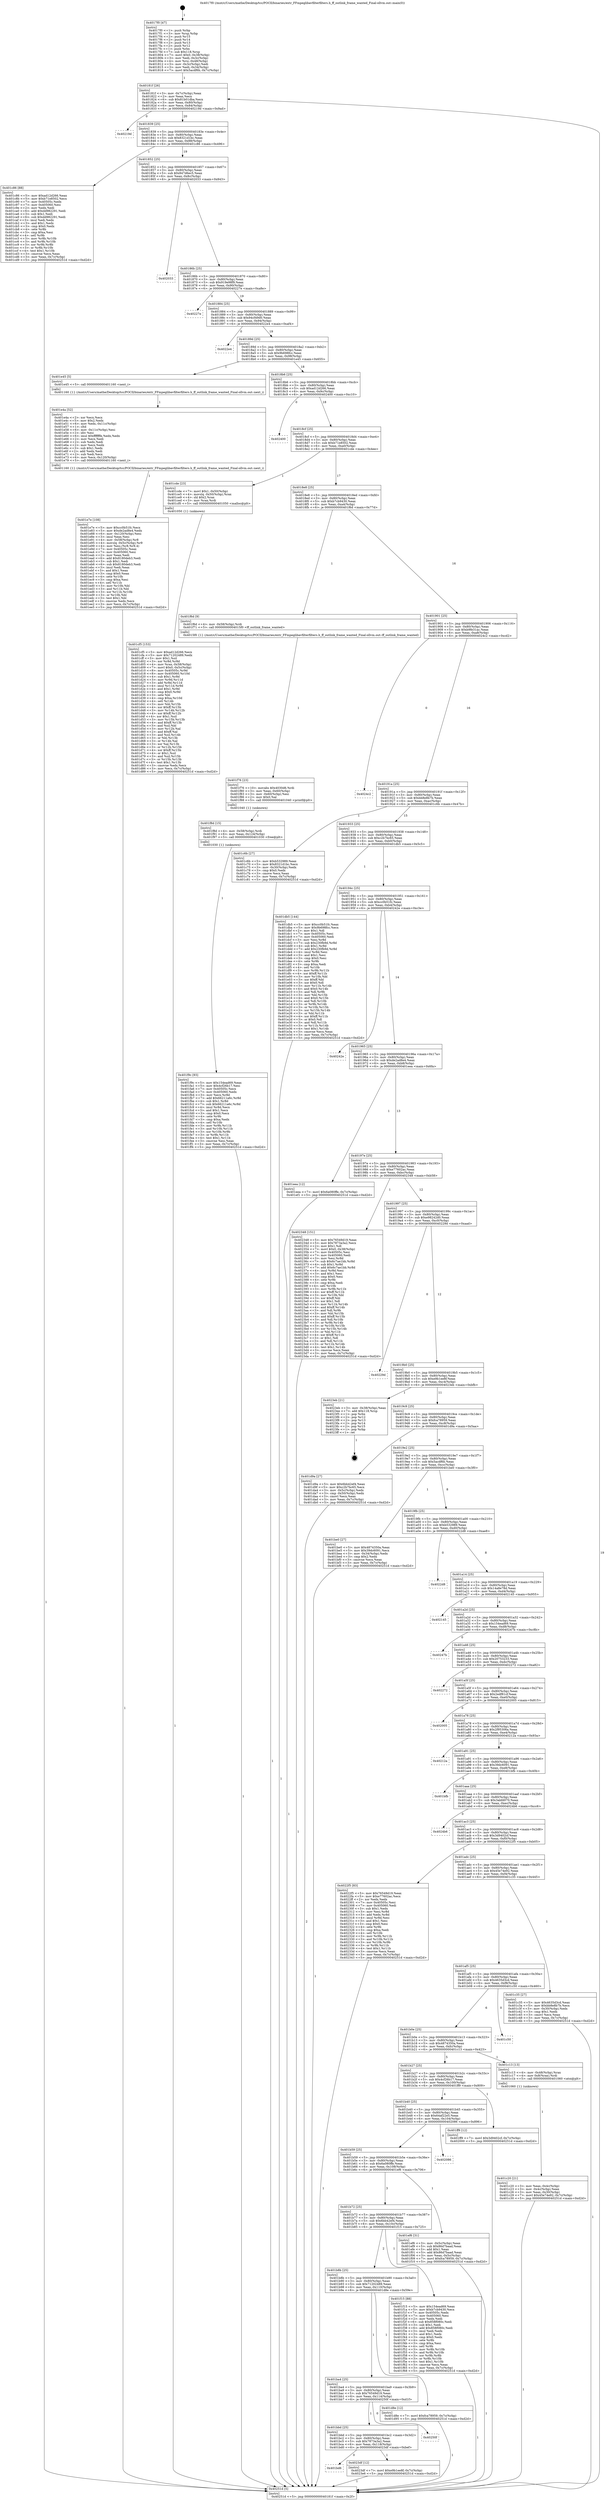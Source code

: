 digraph "0x4017f0" {
  label = "0x4017f0 (/mnt/c/Users/mathe/Desktop/tcc/POCII/binaries/extr_FFmpeglibavfilterfilters.h_ff_outlink_frame_wanted_Final-ollvm.out::main(0))"
  labelloc = "t"
  node[shape=record]

  Entry [label="",width=0.3,height=0.3,shape=circle,fillcolor=black,style=filled]
  "0x40181f" [label="{
     0x40181f [26]\l
     | [instrs]\l
     &nbsp;&nbsp;0x40181f \<+3\>: mov -0x7c(%rbp),%eax\l
     &nbsp;&nbsp;0x401822 \<+2\>: mov %eax,%ecx\l
     &nbsp;&nbsp;0x401824 \<+6\>: sub $0x81b01dba,%ecx\l
     &nbsp;&nbsp;0x40182a \<+3\>: mov %eax,-0x80(%rbp)\l
     &nbsp;&nbsp;0x40182d \<+6\>: mov %ecx,-0x84(%rbp)\l
     &nbsp;&nbsp;0x401833 \<+6\>: je 000000000040219d \<main+0x9ad\>\l
  }"]
  "0x40219d" [label="{
     0x40219d\l
  }", style=dashed]
  "0x401839" [label="{
     0x401839 [25]\l
     | [instrs]\l
     &nbsp;&nbsp;0x401839 \<+5\>: jmp 000000000040183e \<main+0x4e\>\l
     &nbsp;&nbsp;0x40183e \<+3\>: mov -0x80(%rbp),%eax\l
     &nbsp;&nbsp;0x401841 \<+5\>: sub $0x8321d1bc,%eax\l
     &nbsp;&nbsp;0x401846 \<+6\>: mov %eax,-0x88(%rbp)\l
     &nbsp;&nbsp;0x40184c \<+6\>: je 0000000000401c86 \<main+0x496\>\l
  }"]
  Exit [label="",width=0.3,height=0.3,shape=circle,fillcolor=black,style=filled,peripheries=2]
  "0x401c86" [label="{
     0x401c86 [88]\l
     | [instrs]\l
     &nbsp;&nbsp;0x401c86 \<+5\>: mov $0xad12d266,%eax\l
     &nbsp;&nbsp;0x401c8b \<+5\>: mov $0xb71e8502,%ecx\l
     &nbsp;&nbsp;0x401c90 \<+7\>: mov 0x40505c,%edx\l
     &nbsp;&nbsp;0x401c97 \<+7\>: mov 0x405060,%esi\l
     &nbsp;&nbsp;0x401c9e \<+2\>: mov %edx,%edi\l
     &nbsp;&nbsp;0x401ca0 \<+6\>: add $0xdd982291,%edi\l
     &nbsp;&nbsp;0x401ca6 \<+3\>: sub $0x1,%edi\l
     &nbsp;&nbsp;0x401ca9 \<+6\>: sub $0xdd982291,%edi\l
     &nbsp;&nbsp;0x401caf \<+3\>: imul %edi,%edx\l
     &nbsp;&nbsp;0x401cb2 \<+3\>: and $0x1,%edx\l
     &nbsp;&nbsp;0x401cb5 \<+3\>: cmp $0x0,%edx\l
     &nbsp;&nbsp;0x401cb8 \<+4\>: sete %r8b\l
     &nbsp;&nbsp;0x401cbc \<+3\>: cmp $0xa,%esi\l
     &nbsp;&nbsp;0x401cbf \<+4\>: setl %r9b\l
     &nbsp;&nbsp;0x401cc3 \<+3\>: mov %r8b,%r10b\l
     &nbsp;&nbsp;0x401cc6 \<+3\>: and %r9b,%r10b\l
     &nbsp;&nbsp;0x401cc9 \<+3\>: xor %r9b,%r8b\l
     &nbsp;&nbsp;0x401ccc \<+3\>: or %r8b,%r10b\l
     &nbsp;&nbsp;0x401ccf \<+4\>: test $0x1,%r10b\l
     &nbsp;&nbsp;0x401cd3 \<+3\>: cmovne %ecx,%eax\l
     &nbsp;&nbsp;0x401cd6 \<+3\>: mov %eax,-0x7c(%rbp)\l
     &nbsp;&nbsp;0x401cd9 \<+5\>: jmp 000000000040251d \<main+0xd2d\>\l
  }"]
  "0x401852" [label="{
     0x401852 [25]\l
     | [instrs]\l
     &nbsp;&nbsp;0x401852 \<+5\>: jmp 0000000000401857 \<main+0x67\>\l
     &nbsp;&nbsp;0x401857 \<+3\>: mov -0x80(%rbp),%eax\l
     &nbsp;&nbsp;0x40185a \<+5\>: sub $0x847d6ec5,%eax\l
     &nbsp;&nbsp;0x40185f \<+6\>: mov %eax,-0x8c(%rbp)\l
     &nbsp;&nbsp;0x401865 \<+6\>: je 0000000000402033 \<main+0x843\>\l
  }"]
  "0x401bd6" [label="{
     0x401bd6\l
  }", style=dashed]
  "0x402033" [label="{
     0x402033\l
  }", style=dashed]
  "0x40186b" [label="{
     0x40186b [25]\l
     | [instrs]\l
     &nbsp;&nbsp;0x40186b \<+5\>: jmp 0000000000401870 \<main+0x80\>\l
     &nbsp;&nbsp;0x401870 \<+3\>: mov -0x80(%rbp),%eax\l
     &nbsp;&nbsp;0x401873 \<+5\>: sub $0x919e98f9,%eax\l
     &nbsp;&nbsp;0x401878 \<+6\>: mov %eax,-0x90(%rbp)\l
     &nbsp;&nbsp;0x40187e \<+6\>: je 000000000040227e \<main+0xa8e\>\l
  }"]
  "0x4023df" [label="{
     0x4023df [12]\l
     | [instrs]\l
     &nbsp;&nbsp;0x4023df \<+7\>: movl $0xe9b1ee8f,-0x7c(%rbp)\l
     &nbsp;&nbsp;0x4023e6 \<+5\>: jmp 000000000040251d \<main+0xd2d\>\l
  }"]
  "0x40227e" [label="{
     0x40227e\l
  }", style=dashed]
  "0x401884" [label="{
     0x401884 [25]\l
     | [instrs]\l
     &nbsp;&nbsp;0x401884 \<+5\>: jmp 0000000000401889 \<main+0x99\>\l
     &nbsp;&nbsp;0x401889 \<+3\>: mov -0x80(%rbp),%eax\l
     &nbsp;&nbsp;0x40188c \<+5\>: sub $0x94cf49d0,%eax\l
     &nbsp;&nbsp;0x401891 \<+6\>: mov %eax,-0x94(%rbp)\l
     &nbsp;&nbsp;0x401897 \<+6\>: je 00000000004022e4 \<main+0xaf4\>\l
  }"]
  "0x401bbd" [label="{
     0x401bbd [25]\l
     | [instrs]\l
     &nbsp;&nbsp;0x401bbd \<+5\>: jmp 0000000000401bc2 \<main+0x3d2\>\l
     &nbsp;&nbsp;0x401bc2 \<+3\>: mov -0x80(%rbp),%eax\l
     &nbsp;&nbsp;0x401bc5 \<+5\>: sub $0x7873a3a2,%eax\l
     &nbsp;&nbsp;0x401bca \<+6\>: mov %eax,-0x118(%rbp)\l
     &nbsp;&nbsp;0x401bd0 \<+6\>: je 00000000004023df \<main+0xbef\>\l
  }"]
  "0x4022e4" [label="{
     0x4022e4\l
  }", style=dashed]
  "0x40189d" [label="{
     0x40189d [25]\l
     | [instrs]\l
     &nbsp;&nbsp;0x40189d \<+5\>: jmp 00000000004018a2 \<main+0xb2\>\l
     &nbsp;&nbsp;0x4018a2 \<+3\>: mov -0x80(%rbp),%eax\l
     &nbsp;&nbsp;0x4018a5 \<+5\>: sub $0x9b698fcc,%eax\l
     &nbsp;&nbsp;0x4018aa \<+6\>: mov %eax,-0x98(%rbp)\l
     &nbsp;&nbsp;0x4018b0 \<+6\>: je 0000000000401e45 \<main+0x655\>\l
  }"]
  "0x40250f" [label="{
     0x40250f\l
  }", style=dashed]
  "0x401e45" [label="{
     0x401e45 [5]\l
     | [instrs]\l
     &nbsp;&nbsp;0x401e45 \<+5\>: call 0000000000401160 \<next_i\>\l
     | [calls]\l
     &nbsp;&nbsp;0x401160 \{1\} (/mnt/c/Users/mathe/Desktop/tcc/POCII/binaries/extr_FFmpeglibavfilterfilters.h_ff_outlink_frame_wanted_Final-ollvm.out::next_i)\l
  }"]
  "0x4018b6" [label="{
     0x4018b6 [25]\l
     | [instrs]\l
     &nbsp;&nbsp;0x4018b6 \<+5\>: jmp 00000000004018bb \<main+0xcb\>\l
     &nbsp;&nbsp;0x4018bb \<+3\>: mov -0x80(%rbp),%eax\l
     &nbsp;&nbsp;0x4018be \<+5\>: sub $0xad12d266,%eax\l
     &nbsp;&nbsp;0x4018c3 \<+6\>: mov %eax,-0x9c(%rbp)\l
     &nbsp;&nbsp;0x4018c9 \<+6\>: je 0000000000402400 \<main+0xc10\>\l
  }"]
  "0x401f9c" [label="{
     0x401f9c [93]\l
     | [instrs]\l
     &nbsp;&nbsp;0x401f9c \<+5\>: mov $0x154ead69,%eax\l
     &nbsp;&nbsp;0x401fa1 \<+5\>: mov $0x4cf26b17,%esi\l
     &nbsp;&nbsp;0x401fa6 \<+7\>: mov 0x40505c,%ecx\l
     &nbsp;&nbsp;0x401fad \<+7\>: mov 0x405060,%edx\l
     &nbsp;&nbsp;0x401fb4 \<+3\>: mov %ecx,%r8d\l
     &nbsp;&nbsp;0x401fb7 \<+7\>: add $0x66211a6c,%r8d\l
     &nbsp;&nbsp;0x401fbe \<+4\>: sub $0x1,%r8d\l
     &nbsp;&nbsp;0x401fc2 \<+7\>: sub $0x66211a6c,%r8d\l
     &nbsp;&nbsp;0x401fc9 \<+4\>: imul %r8d,%ecx\l
     &nbsp;&nbsp;0x401fcd \<+3\>: and $0x1,%ecx\l
     &nbsp;&nbsp;0x401fd0 \<+3\>: cmp $0x0,%ecx\l
     &nbsp;&nbsp;0x401fd3 \<+4\>: sete %r9b\l
     &nbsp;&nbsp;0x401fd7 \<+3\>: cmp $0xa,%edx\l
     &nbsp;&nbsp;0x401fda \<+4\>: setl %r10b\l
     &nbsp;&nbsp;0x401fde \<+3\>: mov %r9b,%r11b\l
     &nbsp;&nbsp;0x401fe1 \<+3\>: and %r10b,%r11b\l
     &nbsp;&nbsp;0x401fe4 \<+3\>: xor %r10b,%r9b\l
     &nbsp;&nbsp;0x401fe7 \<+3\>: or %r9b,%r11b\l
     &nbsp;&nbsp;0x401fea \<+4\>: test $0x1,%r11b\l
     &nbsp;&nbsp;0x401fee \<+3\>: cmovne %esi,%eax\l
     &nbsp;&nbsp;0x401ff1 \<+3\>: mov %eax,-0x7c(%rbp)\l
     &nbsp;&nbsp;0x401ff4 \<+5\>: jmp 000000000040251d \<main+0xd2d\>\l
  }"]
  "0x402400" [label="{
     0x402400\l
  }", style=dashed]
  "0x4018cf" [label="{
     0x4018cf [25]\l
     | [instrs]\l
     &nbsp;&nbsp;0x4018cf \<+5\>: jmp 00000000004018d4 \<main+0xe4\>\l
     &nbsp;&nbsp;0x4018d4 \<+3\>: mov -0x80(%rbp),%eax\l
     &nbsp;&nbsp;0x4018d7 \<+5\>: sub $0xb71e8502,%eax\l
     &nbsp;&nbsp;0x4018dc \<+6\>: mov %eax,-0xa0(%rbp)\l
     &nbsp;&nbsp;0x4018e2 \<+6\>: je 0000000000401cde \<main+0x4ee\>\l
  }"]
  "0x401f8d" [label="{
     0x401f8d [15]\l
     | [instrs]\l
     &nbsp;&nbsp;0x401f8d \<+4\>: mov -0x58(%rbp),%rdi\l
     &nbsp;&nbsp;0x401f91 \<+6\>: mov %eax,-0x124(%rbp)\l
     &nbsp;&nbsp;0x401f97 \<+5\>: call 0000000000401030 \<free@plt\>\l
     | [calls]\l
     &nbsp;&nbsp;0x401030 \{1\} (unknown)\l
  }"]
  "0x401cde" [label="{
     0x401cde [23]\l
     | [instrs]\l
     &nbsp;&nbsp;0x401cde \<+7\>: movl $0x1,-0x50(%rbp)\l
     &nbsp;&nbsp;0x401ce5 \<+4\>: movslq -0x50(%rbp),%rax\l
     &nbsp;&nbsp;0x401ce9 \<+4\>: shl $0x2,%rax\l
     &nbsp;&nbsp;0x401ced \<+3\>: mov %rax,%rdi\l
     &nbsp;&nbsp;0x401cf0 \<+5\>: call 0000000000401050 \<malloc@plt\>\l
     | [calls]\l
     &nbsp;&nbsp;0x401050 \{1\} (unknown)\l
  }"]
  "0x4018e8" [label="{
     0x4018e8 [25]\l
     | [instrs]\l
     &nbsp;&nbsp;0x4018e8 \<+5\>: jmp 00000000004018ed \<main+0xfd\>\l
     &nbsp;&nbsp;0x4018ed \<+3\>: mov -0x80(%rbp),%eax\l
     &nbsp;&nbsp;0x4018f0 \<+5\>: sub $0xb7cb9430,%eax\l
     &nbsp;&nbsp;0x4018f5 \<+6\>: mov %eax,-0xa4(%rbp)\l
     &nbsp;&nbsp;0x4018fb \<+6\>: je 0000000000401f6d \<main+0x77d\>\l
  }"]
  "0x401f76" [label="{
     0x401f76 [23]\l
     | [instrs]\l
     &nbsp;&nbsp;0x401f76 \<+10\>: movabs $0x4030d6,%rdi\l
     &nbsp;&nbsp;0x401f80 \<+3\>: mov %eax,-0x60(%rbp)\l
     &nbsp;&nbsp;0x401f83 \<+3\>: mov -0x60(%rbp),%esi\l
     &nbsp;&nbsp;0x401f86 \<+2\>: mov $0x0,%al\l
     &nbsp;&nbsp;0x401f88 \<+5\>: call 0000000000401040 \<printf@plt\>\l
     | [calls]\l
     &nbsp;&nbsp;0x401040 \{1\} (unknown)\l
  }"]
  "0x401f6d" [label="{
     0x401f6d [9]\l
     | [instrs]\l
     &nbsp;&nbsp;0x401f6d \<+4\>: mov -0x58(%rbp),%rdi\l
     &nbsp;&nbsp;0x401f71 \<+5\>: call 00000000004015f0 \<ff_outlink_frame_wanted\>\l
     | [calls]\l
     &nbsp;&nbsp;0x4015f0 \{1\} (/mnt/c/Users/mathe/Desktop/tcc/POCII/binaries/extr_FFmpeglibavfilterfilters.h_ff_outlink_frame_wanted_Final-ollvm.out::ff_outlink_frame_wanted)\l
  }"]
  "0x401901" [label="{
     0x401901 [25]\l
     | [instrs]\l
     &nbsp;&nbsp;0x401901 \<+5\>: jmp 0000000000401906 \<main+0x116\>\l
     &nbsp;&nbsp;0x401906 \<+3\>: mov -0x80(%rbp),%eax\l
     &nbsp;&nbsp;0x401909 \<+5\>: sub $0xb9fe31ac,%eax\l
     &nbsp;&nbsp;0x40190e \<+6\>: mov %eax,-0xa8(%rbp)\l
     &nbsp;&nbsp;0x401914 \<+6\>: je 00000000004024c2 \<main+0xcd2\>\l
  }"]
  "0x401e7e" [label="{
     0x401e7e [108]\l
     | [instrs]\l
     &nbsp;&nbsp;0x401e7e \<+5\>: mov $0xcc0b51fc,%ecx\l
     &nbsp;&nbsp;0x401e83 \<+5\>: mov $0xde2ad8e4,%edx\l
     &nbsp;&nbsp;0x401e88 \<+6\>: mov -0x120(%rbp),%esi\l
     &nbsp;&nbsp;0x401e8e \<+3\>: imul %eax,%esi\l
     &nbsp;&nbsp;0x401e91 \<+4\>: mov -0x58(%rbp),%r8\l
     &nbsp;&nbsp;0x401e95 \<+4\>: movslq -0x5c(%rbp),%r9\l
     &nbsp;&nbsp;0x401e99 \<+4\>: mov %esi,(%r8,%r9,4)\l
     &nbsp;&nbsp;0x401e9d \<+7\>: mov 0x40505c,%eax\l
     &nbsp;&nbsp;0x401ea4 \<+7\>: mov 0x405060,%esi\l
     &nbsp;&nbsp;0x401eab \<+2\>: mov %eax,%edi\l
     &nbsp;&nbsp;0x401ead \<+6\>: add $0x8180deb3,%edi\l
     &nbsp;&nbsp;0x401eb3 \<+3\>: sub $0x1,%edi\l
     &nbsp;&nbsp;0x401eb6 \<+6\>: sub $0x8180deb3,%edi\l
     &nbsp;&nbsp;0x401ebc \<+3\>: imul %edi,%eax\l
     &nbsp;&nbsp;0x401ebf \<+3\>: and $0x1,%eax\l
     &nbsp;&nbsp;0x401ec2 \<+3\>: cmp $0x0,%eax\l
     &nbsp;&nbsp;0x401ec5 \<+4\>: sete %r10b\l
     &nbsp;&nbsp;0x401ec9 \<+3\>: cmp $0xa,%esi\l
     &nbsp;&nbsp;0x401ecc \<+4\>: setl %r11b\l
     &nbsp;&nbsp;0x401ed0 \<+3\>: mov %r10b,%bl\l
     &nbsp;&nbsp;0x401ed3 \<+3\>: and %r11b,%bl\l
     &nbsp;&nbsp;0x401ed6 \<+3\>: xor %r11b,%r10b\l
     &nbsp;&nbsp;0x401ed9 \<+3\>: or %r10b,%bl\l
     &nbsp;&nbsp;0x401edc \<+3\>: test $0x1,%bl\l
     &nbsp;&nbsp;0x401edf \<+3\>: cmovne %edx,%ecx\l
     &nbsp;&nbsp;0x401ee2 \<+3\>: mov %ecx,-0x7c(%rbp)\l
     &nbsp;&nbsp;0x401ee5 \<+5\>: jmp 000000000040251d \<main+0xd2d\>\l
  }"]
  "0x4024c2" [label="{
     0x4024c2\l
  }", style=dashed]
  "0x40191a" [label="{
     0x40191a [25]\l
     | [instrs]\l
     &nbsp;&nbsp;0x40191a \<+5\>: jmp 000000000040191f \<main+0x12f\>\l
     &nbsp;&nbsp;0x40191f \<+3\>: mov -0x80(%rbp),%eax\l
     &nbsp;&nbsp;0x401922 \<+5\>: sub $0xbb8e8b7b,%eax\l
     &nbsp;&nbsp;0x401927 \<+6\>: mov %eax,-0xac(%rbp)\l
     &nbsp;&nbsp;0x40192d \<+6\>: je 0000000000401c6b \<main+0x47b\>\l
  }"]
  "0x401e4a" [label="{
     0x401e4a [52]\l
     | [instrs]\l
     &nbsp;&nbsp;0x401e4a \<+2\>: xor %ecx,%ecx\l
     &nbsp;&nbsp;0x401e4c \<+5\>: mov $0x2,%edx\l
     &nbsp;&nbsp;0x401e51 \<+6\>: mov %edx,-0x11c(%rbp)\l
     &nbsp;&nbsp;0x401e57 \<+1\>: cltd\l
     &nbsp;&nbsp;0x401e58 \<+6\>: mov -0x11c(%rbp),%esi\l
     &nbsp;&nbsp;0x401e5e \<+2\>: idiv %esi\l
     &nbsp;&nbsp;0x401e60 \<+6\>: imul $0xfffffffe,%edx,%edx\l
     &nbsp;&nbsp;0x401e66 \<+2\>: mov %ecx,%edi\l
     &nbsp;&nbsp;0x401e68 \<+2\>: sub %edx,%edi\l
     &nbsp;&nbsp;0x401e6a \<+2\>: mov %ecx,%edx\l
     &nbsp;&nbsp;0x401e6c \<+3\>: sub $0x1,%edx\l
     &nbsp;&nbsp;0x401e6f \<+2\>: add %edx,%edi\l
     &nbsp;&nbsp;0x401e71 \<+2\>: sub %edi,%ecx\l
     &nbsp;&nbsp;0x401e73 \<+6\>: mov %ecx,-0x120(%rbp)\l
     &nbsp;&nbsp;0x401e79 \<+5\>: call 0000000000401160 \<next_i\>\l
     | [calls]\l
     &nbsp;&nbsp;0x401160 \{1\} (/mnt/c/Users/mathe/Desktop/tcc/POCII/binaries/extr_FFmpeglibavfilterfilters.h_ff_outlink_frame_wanted_Final-ollvm.out::next_i)\l
  }"]
  "0x401c6b" [label="{
     0x401c6b [27]\l
     | [instrs]\l
     &nbsp;&nbsp;0x401c6b \<+5\>: mov $0xb532989,%eax\l
     &nbsp;&nbsp;0x401c70 \<+5\>: mov $0x8321d1bc,%ecx\l
     &nbsp;&nbsp;0x401c75 \<+3\>: mov -0x30(%rbp),%edx\l
     &nbsp;&nbsp;0x401c78 \<+3\>: cmp $0x0,%edx\l
     &nbsp;&nbsp;0x401c7b \<+3\>: cmove %ecx,%eax\l
     &nbsp;&nbsp;0x401c7e \<+3\>: mov %eax,-0x7c(%rbp)\l
     &nbsp;&nbsp;0x401c81 \<+5\>: jmp 000000000040251d \<main+0xd2d\>\l
  }"]
  "0x401933" [label="{
     0x401933 [25]\l
     | [instrs]\l
     &nbsp;&nbsp;0x401933 \<+5\>: jmp 0000000000401938 \<main+0x148\>\l
     &nbsp;&nbsp;0x401938 \<+3\>: mov -0x80(%rbp),%eax\l
     &nbsp;&nbsp;0x40193b \<+5\>: sub $0xc2b7bc65,%eax\l
     &nbsp;&nbsp;0x401940 \<+6\>: mov %eax,-0xb0(%rbp)\l
     &nbsp;&nbsp;0x401946 \<+6\>: je 0000000000401db5 \<main+0x5c5\>\l
  }"]
  "0x401ba4" [label="{
     0x401ba4 [25]\l
     | [instrs]\l
     &nbsp;&nbsp;0x401ba4 \<+5\>: jmp 0000000000401ba9 \<main+0x3b9\>\l
     &nbsp;&nbsp;0x401ba9 \<+3\>: mov -0x80(%rbp),%eax\l
     &nbsp;&nbsp;0x401bac \<+5\>: sub $0x76549d19,%eax\l
     &nbsp;&nbsp;0x401bb1 \<+6\>: mov %eax,-0x114(%rbp)\l
     &nbsp;&nbsp;0x401bb7 \<+6\>: je 000000000040250f \<main+0xd1f\>\l
  }"]
  "0x401db5" [label="{
     0x401db5 [144]\l
     | [instrs]\l
     &nbsp;&nbsp;0x401db5 \<+5\>: mov $0xcc0b51fc,%eax\l
     &nbsp;&nbsp;0x401dba \<+5\>: mov $0x9b698fcc,%ecx\l
     &nbsp;&nbsp;0x401dbf \<+2\>: mov $0x1,%dl\l
     &nbsp;&nbsp;0x401dc1 \<+7\>: mov 0x40505c,%esi\l
     &nbsp;&nbsp;0x401dc8 \<+7\>: mov 0x405060,%edi\l
     &nbsp;&nbsp;0x401dcf \<+3\>: mov %esi,%r8d\l
     &nbsp;&nbsp;0x401dd2 \<+7\>: sub $0x230fb9d,%r8d\l
     &nbsp;&nbsp;0x401dd9 \<+4\>: sub $0x1,%r8d\l
     &nbsp;&nbsp;0x401ddd \<+7\>: add $0x230fb9d,%r8d\l
     &nbsp;&nbsp;0x401de4 \<+4\>: imul %r8d,%esi\l
     &nbsp;&nbsp;0x401de8 \<+3\>: and $0x1,%esi\l
     &nbsp;&nbsp;0x401deb \<+3\>: cmp $0x0,%esi\l
     &nbsp;&nbsp;0x401dee \<+4\>: sete %r9b\l
     &nbsp;&nbsp;0x401df2 \<+3\>: cmp $0xa,%edi\l
     &nbsp;&nbsp;0x401df5 \<+4\>: setl %r10b\l
     &nbsp;&nbsp;0x401df9 \<+3\>: mov %r9b,%r11b\l
     &nbsp;&nbsp;0x401dfc \<+4\>: xor $0xff,%r11b\l
     &nbsp;&nbsp;0x401e00 \<+3\>: mov %r10b,%bl\l
     &nbsp;&nbsp;0x401e03 \<+3\>: xor $0xff,%bl\l
     &nbsp;&nbsp;0x401e06 \<+3\>: xor $0x0,%dl\l
     &nbsp;&nbsp;0x401e09 \<+3\>: mov %r11b,%r14b\l
     &nbsp;&nbsp;0x401e0c \<+4\>: and $0x0,%r14b\l
     &nbsp;&nbsp;0x401e10 \<+3\>: and %dl,%r9b\l
     &nbsp;&nbsp;0x401e13 \<+3\>: mov %bl,%r15b\l
     &nbsp;&nbsp;0x401e16 \<+4\>: and $0x0,%r15b\l
     &nbsp;&nbsp;0x401e1a \<+3\>: and %dl,%r10b\l
     &nbsp;&nbsp;0x401e1d \<+3\>: or %r9b,%r14b\l
     &nbsp;&nbsp;0x401e20 \<+3\>: or %r10b,%r15b\l
     &nbsp;&nbsp;0x401e23 \<+3\>: xor %r15b,%r14b\l
     &nbsp;&nbsp;0x401e26 \<+3\>: or %bl,%r11b\l
     &nbsp;&nbsp;0x401e29 \<+4\>: xor $0xff,%r11b\l
     &nbsp;&nbsp;0x401e2d \<+3\>: or $0x0,%dl\l
     &nbsp;&nbsp;0x401e30 \<+3\>: and %dl,%r11b\l
     &nbsp;&nbsp;0x401e33 \<+3\>: or %r11b,%r14b\l
     &nbsp;&nbsp;0x401e36 \<+4\>: test $0x1,%r14b\l
     &nbsp;&nbsp;0x401e3a \<+3\>: cmovne %ecx,%eax\l
     &nbsp;&nbsp;0x401e3d \<+3\>: mov %eax,-0x7c(%rbp)\l
     &nbsp;&nbsp;0x401e40 \<+5\>: jmp 000000000040251d \<main+0xd2d\>\l
  }"]
  "0x40194c" [label="{
     0x40194c [25]\l
     | [instrs]\l
     &nbsp;&nbsp;0x40194c \<+5\>: jmp 0000000000401951 \<main+0x161\>\l
     &nbsp;&nbsp;0x401951 \<+3\>: mov -0x80(%rbp),%eax\l
     &nbsp;&nbsp;0x401954 \<+5\>: sub $0xcc0b51fc,%eax\l
     &nbsp;&nbsp;0x401959 \<+6\>: mov %eax,-0xb4(%rbp)\l
     &nbsp;&nbsp;0x40195f \<+6\>: je 000000000040242e \<main+0xc3e\>\l
  }"]
  "0x401d8e" [label="{
     0x401d8e [12]\l
     | [instrs]\l
     &nbsp;&nbsp;0x401d8e \<+7\>: movl $0xfca78959,-0x7c(%rbp)\l
     &nbsp;&nbsp;0x401d95 \<+5\>: jmp 000000000040251d \<main+0xd2d\>\l
  }"]
  "0x40242e" [label="{
     0x40242e\l
  }", style=dashed]
  "0x401965" [label="{
     0x401965 [25]\l
     | [instrs]\l
     &nbsp;&nbsp;0x401965 \<+5\>: jmp 000000000040196a \<main+0x17a\>\l
     &nbsp;&nbsp;0x40196a \<+3\>: mov -0x80(%rbp),%eax\l
     &nbsp;&nbsp;0x40196d \<+5\>: sub $0xde2ad8e4,%eax\l
     &nbsp;&nbsp;0x401972 \<+6\>: mov %eax,-0xb8(%rbp)\l
     &nbsp;&nbsp;0x401978 \<+6\>: je 0000000000401eea \<main+0x6fa\>\l
  }"]
  "0x401b8b" [label="{
     0x401b8b [25]\l
     | [instrs]\l
     &nbsp;&nbsp;0x401b8b \<+5\>: jmp 0000000000401b90 \<main+0x3a0\>\l
     &nbsp;&nbsp;0x401b90 \<+3\>: mov -0x80(%rbp),%eax\l
     &nbsp;&nbsp;0x401b93 \<+5\>: sub $0x71202489,%eax\l
     &nbsp;&nbsp;0x401b98 \<+6\>: mov %eax,-0x110(%rbp)\l
     &nbsp;&nbsp;0x401b9e \<+6\>: je 0000000000401d8e \<main+0x59e\>\l
  }"]
  "0x401eea" [label="{
     0x401eea [12]\l
     | [instrs]\l
     &nbsp;&nbsp;0x401eea \<+7\>: movl $0x6a080ffe,-0x7c(%rbp)\l
     &nbsp;&nbsp;0x401ef1 \<+5\>: jmp 000000000040251d \<main+0xd2d\>\l
  }"]
  "0x40197e" [label="{
     0x40197e [25]\l
     | [instrs]\l
     &nbsp;&nbsp;0x40197e \<+5\>: jmp 0000000000401983 \<main+0x193\>\l
     &nbsp;&nbsp;0x401983 \<+3\>: mov -0x80(%rbp),%eax\l
     &nbsp;&nbsp;0x401986 \<+5\>: sub $0xe77602ac,%eax\l
     &nbsp;&nbsp;0x40198b \<+6\>: mov %eax,-0xbc(%rbp)\l
     &nbsp;&nbsp;0x401991 \<+6\>: je 0000000000402348 \<main+0xb58\>\l
  }"]
  "0x401f15" [label="{
     0x401f15 [88]\l
     | [instrs]\l
     &nbsp;&nbsp;0x401f15 \<+5\>: mov $0x154ead69,%eax\l
     &nbsp;&nbsp;0x401f1a \<+5\>: mov $0xb7cb9430,%ecx\l
     &nbsp;&nbsp;0x401f1f \<+7\>: mov 0x40505c,%edx\l
     &nbsp;&nbsp;0x401f26 \<+7\>: mov 0x405060,%esi\l
     &nbsp;&nbsp;0x401f2d \<+2\>: mov %edx,%edi\l
     &nbsp;&nbsp;0x401f2f \<+6\>: sub $0x858f080c,%edi\l
     &nbsp;&nbsp;0x401f35 \<+3\>: sub $0x1,%edi\l
     &nbsp;&nbsp;0x401f38 \<+6\>: add $0x858f080c,%edi\l
     &nbsp;&nbsp;0x401f3e \<+3\>: imul %edi,%edx\l
     &nbsp;&nbsp;0x401f41 \<+3\>: and $0x1,%edx\l
     &nbsp;&nbsp;0x401f44 \<+3\>: cmp $0x0,%edx\l
     &nbsp;&nbsp;0x401f47 \<+4\>: sete %r8b\l
     &nbsp;&nbsp;0x401f4b \<+3\>: cmp $0xa,%esi\l
     &nbsp;&nbsp;0x401f4e \<+4\>: setl %r9b\l
     &nbsp;&nbsp;0x401f52 \<+3\>: mov %r8b,%r10b\l
     &nbsp;&nbsp;0x401f55 \<+3\>: and %r9b,%r10b\l
     &nbsp;&nbsp;0x401f58 \<+3\>: xor %r9b,%r8b\l
     &nbsp;&nbsp;0x401f5b \<+3\>: or %r8b,%r10b\l
     &nbsp;&nbsp;0x401f5e \<+4\>: test $0x1,%r10b\l
     &nbsp;&nbsp;0x401f62 \<+3\>: cmovne %ecx,%eax\l
     &nbsp;&nbsp;0x401f65 \<+3\>: mov %eax,-0x7c(%rbp)\l
     &nbsp;&nbsp;0x401f68 \<+5\>: jmp 000000000040251d \<main+0xd2d\>\l
  }"]
  "0x402348" [label="{
     0x402348 [151]\l
     | [instrs]\l
     &nbsp;&nbsp;0x402348 \<+5\>: mov $0x76549d19,%eax\l
     &nbsp;&nbsp;0x40234d \<+5\>: mov $0x7873a3a2,%ecx\l
     &nbsp;&nbsp;0x402352 \<+2\>: mov $0x1,%dl\l
     &nbsp;&nbsp;0x402354 \<+7\>: movl $0x0,-0x38(%rbp)\l
     &nbsp;&nbsp;0x40235b \<+7\>: mov 0x40505c,%esi\l
     &nbsp;&nbsp;0x402362 \<+7\>: mov 0x405060,%edi\l
     &nbsp;&nbsp;0x402369 \<+3\>: mov %esi,%r8d\l
     &nbsp;&nbsp;0x40236c \<+7\>: sub $0x6c7ae1bb,%r8d\l
     &nbsp;&nbsp;0x402373 \<+4\>: sub $0x1,%r8d\l
     &nbsp;&nbsp;0x402377 \<+7\>: add $0x6c7ae1bb,%r8d\l
     &nbsp;&nbsp;0x40237e \<+4\>: imul %r8d,%esi\l
     &nbsp;&nbsp;0x402382 \<+3\>: and $0x1,%esi\l
     &nbsp;&nbsp;0x402385 \<+3\>: cmp $0x0,%esi\l
     &nbsp;&nbsp;0x402388 \<+4\>: sete %r9b\l
     &nbsp;&nbsp;0x40238c \<+3\>: cmp $0xa,%edi\l
     &nbsp;&nbsp;0x40238f \<+4\>: setl %r10b\l
     &nbsp;&nbsp;0x402393 \<+3\>: mov %r9b,%r11b\l
     &nbsp;&nbsp;0x402396 \<+4\>: xor $0xff,%r11b\l
     &nbsp;&nbsp;0x40239a \<+3\>: mov %r10b,%bl\l
     &nbsp;&nbsp;0x40239d \<+3\>: xor $0xff,%bl\l
     &nbsp;&nbsp;0x4023a0 \<+3\>: xor $0x1,%dl\l
     &nbsp;&nbsp;0x4023a3 \<+3\>: mov %r11b,%r14b\l
     &nbsp;&nbsp;0x4023a6 \<+4\>: and $0xff,%r14b\l
     &nbsp;&nbsp;0x4023aa \<+3\>: and %dl,%r9b\l
     &nbsp;&nbsp;0x4023ad \<+3\>: mov %bl,%r15b\l
     &nbsp;&nbsp;0x4023b0 \<+4\>: and $0xff,%r15b\l
     &nbsp;&nbsp;0x4023b4 \<+3\>: and %dl,%r10b\l
     &nbsp;&nbsp;0x4023b7 \<+3\>: or %r9b,%r14b\l
     &nbsp;&nbsp;0x4023ba \<+3\>: or %r10b,%r15b\l
     &nbsp;&nbsp;0x4023bd \<+3\>: xor %r15b,%r14b\l
     &nbsp;&nbsp;0x4023c0 \<+3\>: or %bl,%r11b\l
     &nbsp;&nbsp;0x4023c3 \<+4\>: xor $0xff,%r11b\l
     &nbsp;&nbsp;0x4023c7 \<+3\>: or $0x1,%dl\l
     &nbsp;&nbsp;0x4023ca \<+3\>: and %dl,%r11b\l
     &nbsp;&nbsp;0x4023cd \<+3\>: or %r11b,%r14b\l
     &nbsp;&nbsp;0x4023d0 \<+4\>: test $0x1,%r14b\l
     &nbsp;&nbsp;0x4023d4 \<+3\>: cmovne %ecx,%eax\l
     &nbsp;&nbsp;0x4023d7 \<+3\>: mov %eax,-0x7c(%rbp)\l
     &nbsp;&nbsp;0x4023da \<+5\>: jmp 000000000040251d \<main+0xd2d\>\l
  }"]
  "0x401997" [label="{
     0x401997 [25]\l
     | [instrs]\l
     &nbsp;&nbsp;0x401997 \<+5\>: jmp 000000000040199c \<main+0x1ac\>\l
     &nbsp;&nbsp;0x40199c \<+3\>: mov -0x80(%rbp),%eax\l
     &nbsp;&nbsp;0x40199f \<+5\>: sub $0xe98242d0,%eax\l
     &nbsp;&nbsp;0x4019a4 \<+6\>: mov %eax,-0xc0(%rbp)\l
     &nbsp;&nbsp;0x4019aa \<+6\>: je 000000000040229d \<main+0xaad\>\l
  }"]
  "0x401b72" [label="{
     0x401b72 [25]\l
     | [instrs]\l
     &nbsp;&nbsp;0x401b72 \<+5\>: jmp 0000000000401b77 \<main+0x387\>\l
     &nbsp;&nbsp;0x401b77 \<+3\>: mov -0x80(%rbp),%eax\l
     &nbsp;&nbsp;0x401b7a \<+5\>: sub $0x6bb42ef4,%eax\l
     &nbsp;&nbsp;0x401b7f \<+6\>: mov %eax,-0x10c(%rbp)\l
     &nbsp;&nbsp;0x401b85 \<+6\>: je 0000000000401f15 \<main+0x725\>\l
  }"]
  "0x40229d" [label="{
     0x40229d\l
  }", style=dashed]
  "0x4019b0" [label="{
     0x4019b0 [25]\l
     | [instrs]\l
     &nbsp;&nbsp;0x4019b0 \<+5\>: jmp 00000000004019b5 \<main+0x1c5\>\l
     &nbsp;&nbsp;0x4019b5 \<+3\>: mov -0x80(%rbp),%eax\l
     &nbsp;&nbsp;0x4019b8 \<+5\>: sub $0xe9b1ee8f,%eax\l
     &nbsp;&nbsp;0x4019bd \<+6\>: mov %eax,-0xc4(%rbp)\l
     &nbsp;&nbsp;0x4019c3 \<+6\>: je 00000000004023eb \<main+0xbfb\>\l
  }"]
  "0x401ef6" [label="{
     0x401ef6 [31]\l
     | [instrs]\l
     &nbsp;&nbsp;0x401ef6 \<+3\>: mov -0x5c(%rbp),%eax\l
     &nbsp;&nbsp;0x401ef9 \<+5\>: sub $0x86d7baad,%eax\l
     &nbsp;&nbsp;0x401efe \<+3\>: add $0x1,%eax\l
     &nbsp;&nbsp;0x401f01 \<+5\>: add $0x86d7baad,%eax\l
     &nbsp;&nbsp;0x401f06 \<+3\>: mov %eax,-0x5c(%rbp)\l
     &nbsp;&nbsp;0x401f09 \<+7\>: movl $0xfca78959,-0x7c(%rbp)\l
     &nbsp;&nbsp;0x401f10 \<+5\>: jmp 000000000040251d \<main+0xd2d\>\l
  }"]
  "0x4023eb" [label="{
     0x4023eb [21]\l
     | [instrs]\l
     &nbsp;&nbsp;0x4023eb \<+3\>: mov -0x38(%rbp),%eax\l
     &nbsp;&nbsp;0x4023ee \<+7\>: add $0x118,%rsp\l
     &nbsp;&nbsp;0x4023f5 \<+1\>: pop %rbx\l
     &nbsp;&nbsp;0x4023f6 \<+2\>: pop %r12\l
     &nbsp;&nbsp;0x4023f8 \<+2\>: pop %r13\l
     &nbsp;&nbsp;0x4023fa \<+2\>: pop %r14\l
     &nbsp;&nbsp;0x4023fc \<+2\>: pop %r15\l
     &nbsp;&nbsp;0x4023fe \<+1\>: pop %rbp\l
     &nbsp;&nbsp;0x4023ff \<+1\>: ret\l
  }"]
  "0x4019c9" [label="{
     0x4019c9 [25]\l
     | [instrs]\l
     &nbsp;&nbsp;0x4019c9 \<+5\>: jmp 00000000004019ce \<main+0x1de\>\l
     &nbsp;&nbsp;0x4019ce \<+3\>: mov -0x80(%rbp),%eax\l
     &nbsp;&nbsp;0x4019d1 \<+5\>: sub $0xfca78959,%eax\l
     &nbsp;&nbsp;0x4019d6 \<+6\>: mov %eax,-0xc8(%rbp)\l
     &nbsp;&nbsp;0x4019dc \<+6\>: je 0000000000401d9a \<main+0x5aa\>\l
  }"]
  "0x401b59" [label="{
     0x401b59 [25]\l
     | [instrs]\l
     &nbsp;&nbsp;0x401b59 \<+5\>: jmp 0000000000401b5e \<main+0x36e\>\l
     &nbsp;&nbsp;0x401b5e \<+3\>: mov -0x80(%rbp),%eax\l
     &nbsp;&nbsp;0x401b61 \<+5\>: sub $0x6a080ffe,%eax\l
     &nbsp;&nbsp;0x401b66 \<+6\>: mov %eax,-0x108(%rbp)\l
     &nbsp;&nbsp;0x401b6c \<+6\>: je 0000000000401ef6 \<main+0x706\>\l
  }"]
  "0x401d9a" [label="{
     0x401d9a [27]\l
     | [instrs]\l
     &nbsp;&nbsp;0x401d9a \<+5\>: mov $0x6bb42ef4,%eax\l
     &nbsp;&nbsp;0x401d9f \<+5\>: mov $0xc2b7bc65,%ecx\l
     &nbsp;&nbsp;0x401da4 \<+3\>: mov -0x5c(%rbp),%edx\l
     &nbsp;&nbsp;0x401da7 \<+3\>: cmp -0x50(%rbp),%edx\l
     &nbsp;&nbsp;0x401daa \<+3\>: cmovl %ecx,%eax\l
     &nbsp;&nbsp;0x401dad \<+3\>: mov %eax,-0x7c(%rbp)\l
     &nbsp;&nbsp;0x401db0 \<+5\>: jmp 000000000040251d \<main+0xd2d\>\l
  }"]
  "0x4019e2" [label="{
     0x4019e2 [25]\l
     | [instrs]\l
     &nbsp;&nbsp;0x4019e2 \<+5\>: jmp 00000000004019e7 \<main+0x1f7\>\l
     &nbsp;&nbsp;0x4019e7 \<+3\>: mov -0x80(%rbp),%eax\l
     &nbsp;&nbsp;0x4019ea \<+5\>: sub $0x5acdf6b,%eax\l
     &nbsp;&nbsp;0x4019ef \<+6\>: mov %eax,-0xcc(%rbp)\l
     &nbsp;&nbsp;0x4019f5 \<+6\>: je 0000000000401be0 \<main+0x3f0\>\l
  }"]
  "0x402086" [label="{
     0x402086\l
  }", style=dashed]
  "0x401be0" [label="{
     0x401be0 [27]\l
     | [instrs]\l
     &nbsp;&nbsp;0x401be0 \<+5\>: mov $0x4874350a,%eax\l
     &nbsp;&nbsp;0x401be5 \<+5\>: mov $0x39dc6091,%ecx\l
     &nbsp;&nbsp;0x401bea \<+3\>: mov -0x34(%rbp),%edx\l
     &nbsp;&nbsp;0x401bed \<+3\>: cmp $0x2,%edx\l
     &nbsp;&nbsp;0x401bf0 \<+3\>: cmovne %ecx,%eax\l
     &nbsp;&nbsp;0x401bf3 \<+3\>: mov %eax,-0x7c(%rbp)\l
     &nbsp;&nbsp;0x401bf6 \<+5\>: jmp 000000000040251d \<main+0xd2d\>\l
  }"]
  "0x4019fb" [label="{
     0x4019fb [25]\l
     | [instrs]\l
     &nbsp;&nbsp;0x4019fb \<+5\>: jmp 0000000000401a00 \<main+0x210\>\l
     &nbsp;&nbsp;0x401a00 \<+3\>: mov -0x80(%rbp),%eax\l
     &nbsp;&nbsp;0x401a03 \<+5\>: sub $0xb532989,%eax\l
     &nbsp;&nbsp;0x401a08 \<+6\>: mov %eax,-0xd0(%rbp)\l
     &nbsp;&nbsp;0x401a0e \<+6\>: je 00000000004022d8 \<main+0xae8\>\l
  }"]
  "0x40251d" [label="{
     0x40251d [5]\l
     | [instrs]\l
     &nbsp;&nbsp;0x40251d \<+5\>: jmp 000000000040181f \<main+0x2f\>\l
  }"]
  "0x4017f0" [label="{
     0x4017f0 [47]\l
     | [instrs]\l
     &nbsp;&nbsp;0x4017f0 \<+1\>: push %rbp\l
     &nbsp;&nbsp;0x4017f1 \<+3\>: mov %rsp,%rbp\l
     &nbsp;&nbsp;0x4017f4 \<+2\>: push %r15\l
     &nbsp;&nbsp;0x4017f6 \<+2\>: push %r14\l
     &nbsp;&nbsp;0x4017f8 \<+2\>: push %r13\l
     &nbsp;&nbsp;0x4017fa \<+2\>: push %r12\l
     &nbsp;&nbsp;0x4017fc \<+1\>: push %rbx\l
     &nbsp;&nbsp;0x4017fd \<+7\>: sub $0x118,%rsp\l
     &nbsp;&nbsp;0x401804 \<+7\>: movl $0x0,-0x38(%rbp)\l
     &nbsp;&nbsp;0x40180b \<+3\>: mov %edi,-0x3c(%rbp)\l
     &nbsp;&nbsp;0x40180e \<+4\>: mov %rsi,-0x48(%rbp)\l
     &nbsp;&nbsp;0x401812 \<+3\>: mov -0x3c(%rbp),%edi\l
     &nbsp;&nbsp;0x401815 \<+3\>: mov %edi,-0x34(%rbp)\l
     &nbsp;&nbsp;0x401818 \<+7\>: movl $0x5acdf6b,-0x7c(%rbp)\l
  }"]
  "0x401b40" [label="{
     0x401b40 [25]\l
     | [instrs]\l
     &nbsp;&nbsp;0x401b40 \<+5\>: jmp 0000000000401b45 \<main+0x355\>\l
     &nbsp;&nbsp;0x401b45 \<+3\>: mov -0x80(%rbp),%eax\l
     &nbsp;&nbsp;0x401b48 \<+5\>: sub $0x64af22e5,%eax\l
     &nbsp;&nbsp;0x401b4d \<+6\>: mov %eax,-0x104(%rbp)\l
     &nbsp;&nbsp;0x401b53 \<+6\>: je 0000000000402086 \<main+0x896\>\l
  }"]
  "0x4022d8" [label="{
     0x4022d8\l
  }", style=dashed]
  "0x401a14" [label="{
     0x401a14 [25]\l
     | [instrs]\l
     &nbsp;&nbsp;0x401a14 \<+5\>: jmp 0000000000401a19 \<main+0x229\>\l
     &nbsp;&nbsp;0x401a19 \<+3\>: mov -0x80(%rbp),%eax\l
     &nbsp;&nbsp;0x401a1c \<+5\>: sub $0x14a8e78d,%eax\l
     &nbsp;&nbsp;0x401a21 \<+6\>: mov %eax,-0xd4(%rbp)\l
     &nbsp;&nbsp;0x401a27 \<+6\>: je 0000000000402145 \<main+0x955\>\l
  }"]
  "0x401ff9" [label="{
     0x401ff9 [12]\l
     | [instrs]\l
     &nbsp;&nbsp;0x401ff9 \<+7\>: movl $0x3d9402cf,-0x7c(%rbp)\l
     &nbsp;&nbsp;0x402000 \<+5\>: jmp 000000000040251d \<main+0xd2d\>\l
  }"]
  "0x402145" [label="{
     0x402145\l
  }", style=dashed]
  "0x401a2d" [label="{
     0x401a2d [25]\l
     | [instrs]\l
     &nbsp;&nbsp;0x401a2d \<+5\>: jmp 0000000000401a32 \<main+0x242\>\l
     &nbsp;&nbsp;0x401a32 \<+3\>: mov -0x80(%rbp),%eax\l
     &nbsp;&nbsp;0x401a35 \<+5\>: sub $0x154ead69,%eax\l
     &nbsp;&nbsp;0x401a3a \<+6\>: mov %eax,-0xd8(%rbp)\l
     &nbsp;&nbsp;0x401a40 \<+6\>: je 000000000040247b \<main+0xc8b\>\l
  }"]
  "0x401cf5" [label="{
     0x401cf5 [153]\l
     | [instrs]\l
     &nbsp;&nbsp;0x401cf5 \<+5\>: mov $0xad12d266,%ecx\l
     &nbsp;&nbsp;0x401cfa \<+5\>: mov $0x71202489,%edx\l
     &nbsp;&nbsp;0x401cff \<+3\>: mov $0x1,%sil\l
     &nbsp;&nbsp;0x401d02 \<+3\>: xor %r8d,%r8d\l
     &nbsp;&nbsp;0x401d05 \<+4\>: mov %rax,-0x58(%rbp)\l
     &nbsp;&nbsp;0x401d09 \<+7\>: movl $0x0,-0x5c(%rbp)\l
     &nbsp;&nbsp;0x401d10 \<+8\>: mov 0x40505c,%r9d\l
     &nbsp;&nbsp;0x401d18 \<+8\>: mov 0x405060,%r10d\l
     &nbsp;&nbsp;0x401d20 \<+4\>: sub $0x1,%r8d\l
     &nbsp;&nbsp;0x401d24 \<+3\>: mov %r9d,%r11d\l
     &nbsp;&nbsp;0x401d27 \<+3\>: add %r8d,%r11d\l
     &nbsp;&nbsp;0x401d2a \<+4\>: imul %r11d,%r9d\l
     &nbsp;&nbsp;0x401d2e \<+4\>: and $0x1,%r9d\l
     &nbsp;&nbsp;0x401d32 \<+4\>: cmp $0x0,%r9d\l
     &nbsp;&nbsp;0x401d36 \<+3\>: sete %bl\l
     &nbsp;&nbsp;0x401d39 \<+4\>: cmp $0xa,%r10d\l
     &nbsp;&nbsp;0x401d3d \<+4\>: setl %r14b\l
     &nbsp;&nbsp;0x401d41 \<+3\>: mov %bl,%r15b\l
     &nbsp;&nbsp;0x401d44 \<+4\>: xor $0xff,%r15b\l
     &nbsp;&nbsp;0x401d48 \<+3\>: mov %r14b,%r12b\l
     &nbsp;&nbsp;0x401d4b \<+4\>: xor $0xff,%r12b\l
     &nbsp;&nbsp;0x401d4f \<+4\>: xor $0x1,%sil\l
     &nbsp;&nbsp;0x401d53 \<+3\>: mov %r15b,%r13b\l
     &nbsp;&nbsp;0x401d56 \<+4\>: and $0xff,%r13b\l
     &nbsp;&nbsp;0x401d5a \<+3\>: and %sil,%bl\l
     &nbsp;&nbsp;0x401d5d \<+3\>: mov %r12b,%al\l
     &nbsp;&nbsp;0x401d60 \<+2\>: and $0xff,%al\l
     &nbsp;&nbsp;0x401d62 \<+3\>: and %sil,%r14b\l
     &nbsp;&nbsp;0x401d65 \<+3\>: or %bl,%r13b\l
     &nbsp;&nbsp;0x401d68 \<+3\>: or %r14b,%al\l
     &nbsp;&nbsp;0x401d6b \<+3\>: xor %al,%r13b\l
     &nbsp;&nbsp;0x401d6e \<+3\>: or %r12b,%r15b\l
     &nbsp;&nbsp;0x401d71 \<+4\>: xor $0xff,%r15b\l
     &nbsp;&nbsp;0x401d75 \<+4\>: or $0x1,%sil\l
     &nbsp;&nbsp;0x401d79 \<+3\>: and %sil,%r15b\l
     &nbsp;&nbsp;0x401d7c \<+3\>: or %r15b,%r13b\l
     &nbsp;&nbsp;0x401d7f \<+4\>: test $0x1,%r13b\l
     &nbsp;&nbsp;0x401d83 \<+3\>: cmovne %edx,%ecx\l
     &nbsp;&nbsp;0x401d86 \<+3\>: mov %ecx,-0x7c(%rbp)\l
     &nbsp;&nbsp;0x401d89 \<+5\>: jmp 000000000040251d \<main+0xd2d\>\l
  }"]
  "0x40247b" [label="{
     0x40247b\l
  }", style=dashed]
  "0x401a46" [label="{
     0x401a46 [25]\l
     | [instrs]\l
     &nbsp;&nbsp;0x401a46 \<+5\>: jmp 0000000000401a4b \<main+0x25b\>\l
     &nbsp;&nbsp;0x401a4b \<+3\>: mov -0x80(%rbp),%eax\l
     &nbsp;&nbsp;0x401a4e \<+5\>: sub $0x20753233,%eax\l
     &nbsp;&nbsp;0x401a53 \<+6\>: mov %eax,-0xdc(%rbp)\l
     &nbsp;&nbsp;0x401a59 \<+6\>: je 0000000000402272 \<main+0xa82\>\l
  }"]
  "0x401c20" [label="{
     0x401c20 [21]\l
     | [instrs]\l
     &nbsp;&nbsp;0x401c20 \<+3\>: mov %eax,-0x4c(%rbp)\l
     &nbsp;&nbsp;0x401c23 \<+3\>: mov -0x4c(%rbp),%eax\l
     &nbsp;&nbsp;0x401c26 \<+3\>: mov %eax,-0x30(%rbp)\l
     &nbsp;&nbsp;0x401c29 \<+7\>: movl $0x45e74e92,-0x7c(%rbp)\l
     &nbsp;&nbsp;0x401c30 \<+5\>: jmp 000000000040251d \<main+0xd2d\>\l
  }"]
  "0x402272" [label="{
     0x402272\l
  }", style=dashed]
  "0x401a5f" [label="{
     0x401a5f [25]\l
     | [instrs]\l
     &nbsp;&nbsp;0x401a5f \<+5\>: jmp 0000000000401a64 \<main+0x274\>\l
     &nbsp;&nbsp;0x401a64 \<+3\>: mov -0x80(%rbp),%eax\l
     &nbsp;&nbsp;0x401a67 \<+5\>: sub $0x2edf81cf,%eax\l
     &nbsp;&nbsp;0x401a6c \<+6\>: mov %eax,-0xe0(%rbp)\l
     &nbsp;&nbsp;0x401a72 \<+6\>: je 0000000000402005 \<main+0x815\>\l
  }"]
  "0x401b27" [label="{
     0x401b27 [25]\l
     | [instrs]\l
     &nbsp;&nbsp;0x401b27 \<+5\>: jmp 0000000000401b2c \<main+0x33c\>\l
     &nbsp;&nbsp;0x401b2c \<+3\>: mov -0x80(%rbp),%eax\l
     &nbsp;&nbsp;0x401b2f \<+5\>: sub $0x4cf26b17,%eax\l
     &nbsp;&nbsp;0x401b34 \<+6\>: mov %eax,-0x100(%rbp)\l
     &nbsp;&nbsp;0x401b3a \<+6\>: je 0000000000401ff9 \<main+0x809\>\l
  }"]
  "0x402005" [label="{
     0x402005\l
  }", style=dashed]
  "0x401a78" [label="{
     0x401a78 [25]\l
     | [instrs]\l
     &nbsp;&nbsp;0x401a78 \<+5\>: jmp 0000000000401a7d \<main+0x28d\>\l
     &nbsp;&nbsp;0x401a7d \<+3\>: mov -0x80(%rbp),%eax\l
     &nbsp;&nbsp;0x401a80 \<+5\>: sub $0x2f95306a,%eax\l
     &nbsp;&nbsp;0x401a85 \<+6\>: mov %eax,-0xe4(%rbp)\l
     &nbsp;&nbsp;0x401a8b \<+6\>: je 000000000040212a \<main+0x93a\>\l
  }"]
  "0x401c13" [label="{
     0x401c13 [13]\l
     | [instrs]\l
     &nbsp;&nbsp;0x401c13 \<+4\>: mov -0x48(%rbp),%rax\l
     &nbsp;&nbsp;0x401c17 \<+4\>: mov 0x8(%rax),%rdi\l
     &nbsp;&nbsp;0x401c1b \<+5\>: call 0000000000401060 \<atoi@plt\>\l
     | [calls]\l
     &nbsp;&nbsp;0x401060 \{1\} (unknown)\l
  }"]
  "0x40212a" [label="{
     0x40212a\l
  }", style=dashed]
  "0x401a91" [label="{
     0x401a91 [25]\l
     | [instrs]\l
     &nbsp;&nbsp;0x401a91 \<+5\>: jmp 0000000000401a96 \<main+0x2a6\>\l
     &nbsp;&nbsp;0x401a96 \<+3\>: mov -0x80(%rbp),%eax\l
     &nbsp;&nbsp;0x401a99 \<+5\>: sub $0x39dc6091,%eax\l
     &nbsp;&nbsp;0x401a9e \<+6\>: mov %eax,-0xe8(%rbp)\l
     &nbsp;&nbsp;0x401aa4 \<+6\>: je 0000000000401bfb \<main+0x40b\>\l
  }"]
  "0x401b0e" [label="{
     0x401b0e [25]\l
     | [instrs]\l
     &nbsp;&nbsp;0x401b0e \<+5\>: jmp 0000000000401b13 \<main+0x323\>\l
     &nbsp;&nbsp;0x401b13 \<+3\>: mov -0x80(%rbp),%eax\l
     &nbsp;&nbsp;0x401b16 \<+5\>: sub $0x4874350a,%eax\l
     &nbsp;&nbsp;0x401b1b \<+6\>: mov %eax,-0xfc(%rbp)\l
     &nbsp;&nbsp;0x401b21 \<+6\>: je 0000000000401c13 \<main+0x423\>\l
  }"]
  "0x401bfb" [label="{
     0x401bfb\l
  }", style=dashed]
  "0x401aaa" [label="{
     0x401aaa [25]\l
     | [instrs]\l
     &nbsp;&nbsp;0x401aaa \<+5\>: jmp 0000000000401aaf \<main+0x2bf\>\l
     &nbsp;&nbsp;0x401aaf \<+3\>: mov -0x80(%rbp),%eax\l
     &nbsp;&nbsp;0x401ab2 \<+5\>: sub $0x3abfd070,%eax\l
     &nbsp;&nbsp;0x401ab7 \<+6\>: mov %eax,-0xec(%rbp)\l
     &nbsp;&nbsp;0x401abd \<+6\>: je 00000000004024b6 \<main+0xcc6\>\l
  }"]
  "0x401c50" [label="{
     0x401c50\l
  }", style=dashed]
  "0x4024b6" [label="{
     0x4024b6\l
  }", style=dashed]
  "0x401ac3" [label="{
     0x401ac3 [25]\l
     | [instrs]\l
     &nbsp;&nbsp;0x401ac3 \<+5\>: jmp 0000000000401ac8 \<main+0x2d8\>\l
     &nbsp;&nbsp;0x401ac8 \<+3\>: mov -0x80(%rbp),%eax\l
     &nbsp;&nbsp;0x401acb \<+5\>: sub $0x3d9402cf,%eax\l
     &nbsp;&nbsp;0x401ad0 \<+6\>: mov %eax,-0xf0(%rbp)\l
     &nbsp;&nbsp;0x401ad6 \<+6\>: je 00000000004022f5 \<main+0xb05\>\l
  }"]
  "0x401af5" [label="{
     0x401af5 [25]\l
     | [instrs]\l
     &nbsp;&nbsp;0x401af5 \<+5\>: jmp 0000000000401afa \<main+0x30a\>\l
     &nbsp;&nbsp;0x401afa \<+3\>: mov -0x80(%rbp),%eax\l
     &nbsp;&nbsp;0x401afd \<+5\>: sub $0x4635d3cd,%eax\l
     &nbsp;&nbsp;0x401b02 \<+6\>: mov %eax,-0xf8(%rbp)\l
     &nbsp;&nbsp;0x401b08 \<+6\>: je 0000000000401c50 \<main+0x460\>\l
  }"]
  "0x4022f5" [label="{
     0x4022f5 [83]\l
     | [instrs]\l
     &nbsp;&nbsp;0x4022f5 \<+5\>: mov $0x76549d19,%eax\l
     &nbsp;&nbsp;0x4022fa \<+5\>: mov $0xe77602ac,%ecx\l
     &nbsp;&nbsp;0x4022ff \<+2\>: xor %edx,%edx\l
     &nbsp;&nbsp;0x402301 \<+7\>: mov 0x40505c,%esi\l
     &nbsp;&nbsp;0x402308 \<+7\>: mov 0x405060,%edi\l
     &nbsp;&nbsp;0x40230f \<+3\>: sub $0x1,%edx\l
     &nbsp;&nbsp;0x402312 \<+3\>: mov %esi,%r8d\l
     &nbsp;&nbsp;0x402315 \<+3\>: add %edx,%r8d\l
     &nbsp;&nbsp;0x402318 \<+4\>: imul %r8d,%esi\l
     &nbsp;&nbsp;0x40231c \<+3\>: and $0x1,%esi\l
     &nbsp;&nbsp;0x40231f \<+3\>: cmp $0x0,%esi\l
     &nbsp;&nbsp;0x402322 \<+4\>: sete %r9b\l
     &nbsp;&nbsp;0x402326 \<+3\>: cmp $0xa,%edi\l
     &nbsp;&nbsp;0x402329 \<+4\>: setl %r10b\l
     &nbsp;&nbsp;0x40232d \<+3\>: mov %r9b,%r11b\l
     &nbsp;&nbsp;0x402330 \<+3\>: and %r10b,%r11b\l
     &nbsp;&nbsp;0x402333 \<+3\>: xor %r10b,%r9b\l
     &nbsp;&nbsp;0x402336 \<+3\>: or %r9b,%r11b\l
     &nbsp;&nbsp;0x402339 \<+4\>: test $0x1,%r11b\l
     &nbsp;&nbsp;0x40233d \<+3\>: cmovne %ecx,%eax\l
     &nbsp;&nbsp;0x402340 \<+3\>: mov %eax,-0x7c(%rbp)\l
     &nbsp;&nbsp;0x402343 \<+5\>: jmp 000000000040251d \<main+0xd2d\>\l
  }"]
  "0x401adc" [label="{
     0x401adc [25]\l
     | [instrs]\l
     &nbsp;&nbsp;0x401adc \<+5\>: jmp 0000000000401ae1 \<main+0x2f1\>\l
     &nbsp;&nbsp;0x401ae1 \<+3\>: mov -0x80(%rbp),%eax\l
     &nbsp;&nbsp;0x401ae4 \<+5\>: sub $0x45e74e92,%eax\l
     &nbsp;&nbsp;0x401ae9 \<+6\>: mov %eax,-0xf4(%rbp)\l
     &nbsp;&nbsp;0x401aef \<+6\>: je 0000000000401c35 \<main+0x445\>\l
  }"]
  "0x401c35" [label="{
     0x401c35 [27]\l
     | [instrs]\l
     &nbsp;&nbsp;0x401c35 \<+5\>: mov $0x4635d3cd,%eax\l
     &nbsp;&nbsp;0x401c3a \<+5\>: mov $0xbb8e8b7b,%ecx\l
     &nbsp;&nbsp;0x401c3f \<+3\>: mov -0x30(%rbp),%edx\l
     &nbsp;&nbsp;0x401c42 \<+3\>: cmp $0x1,%edx\l
     &nbsp;&nbsp;0x401c45 \<+3\>: cmovl %ecx,%eax\l
     &nbsp;&nbsp;0x401c48 \<+3\>: mov %eax,-0x7c(%rbp)\l
     &nbsp;&nbsp;0x401c4b \<+5\>: jmp 000000000040251d \<main+0xd2d\>\l
  }"]
  Entry -> "0x4017f0" [label=" 1"]
  "0x40181f" -> "0x40219d" [label=" 0"]
  "0x40181f" -> "0x401839" [label=" 20"]
  "0x4023eb" -> Exit [label=" 1"]
  "0x401839" -> "0x401c86" [label=" 1"]
  "0x401839" -> "0x401852" [label=" 19"]
  "0x4023df" -> "0x40251d" [label=" 1"]
  "0x401852" -> "0x402033" [label=" 0"]
  "0x401852" -> "0x40186b" [label=" 19"]
  "0x401bbd" -> "0x401bd6" [label=" 0"]
  "0x40186b" -> "0x40227e" [label=" 0"]
  "0x40186b" -> "0x401884" [label=" 19"]
  "0x401bbd" -> "0x4023df" [label=" 1"]
  "0x401884" -> "0x4022e4" [label=" 0"]
  "0x401884" -> "0x40189d" [label=" 19"]
  "0x401ba4" -> "0x401bbd" [label=" 1"]
  "0x40189d" -> "0x401e45" [label=" 1"]
  "0x40189d" -> "0x4018b6" [label=" 18"]
  "0x401ba4" -> "0x40250f" [label=" 0"]
  "0x4018b6" -> "0x402400" [label=" 0"]
  "0x4018b6" -> "0x4018cf" [label=" 18"]
  "0x402348" -> "0x40251d" [label=" 1"]
  "0x4018cf" -> "0x401cde" [label=" 1"]
  "0x4018cf" -> "0x4018e8" [label=" 17"]
  "0x4022f5" -> "0x40251d" [label=" 1"]
  "0x4018e8" -> "0x401f6d" [label=" 1"]
  "0x4018e8" -> "0x401901" [label=" 16"]
  "0x401ff9" -> "0x40251d" [label=" 1"]
  "0x401901" -> "0x4024c2" [label=" 0"]
  "0x401901" -> "0x40191a" [label=" 16"]
  "0x401f9c" -> "0x40251d" [label=" 1"]
  "0x40191a" -> "0x401c6b" [label=" 1"]
  "0x40191a" -> "0x401933" [label=" 15"]
  "0x401f8d" -> "0x401f9c" [label=" 1"]
  "0x401933" -> "0x401db5" [label=" 1"]
  "0x401933" -> "0x40194c" [label=" 14"]
  "0x401f76" -> "0x401f8d" [label=" 1"]
  "0x40194c" -> "0x40242e" [label=" 0"]
  "0x40194c" -> "0x401965" [label=" 14"]
  "0x401f6d" -> "0x401f76" [label=" 1"]
  "0x401965" -> "0x401eea" [label=" 1"]
  "0x401965" -> "0x40197e" [label=" 13"]
  "0x401ef6" -> "0x40251d" [label=" 1"]
  "0x40197e" -> "0x402348" [label=" 1"]
  "0x40197e" -> "0x401997" [label=" 12"]
  "0x401eea" -> "0x40251d" [label=" 1"]
  "0x401997" -> "0x40229d" [label=" 0"]
  "0x401997" -> "0x4019b0" [label=" 12"]
  "0x401e4a" -> "0x401e7e" [label=" 1"]
  "0x4019b0" -> "0x4023eb" [label=" 1"]
  "0x4019b0" -> "0x4019c9" [label=" 11"]
  "0x401e45" -> "0x401e4a" [label=" 1"]
  "0x4019c9" -> "0x401d9a" [label=" 2"]
  "0x4019c9" -> "0x4019e2" [label=" 9"]
  "0x401d9a" -> "0x40251d" [label=" 2"]
  "0x4019e2" -> "0x401be0" [label=" 1"]
  "0x4019e2" -> "0x4019fb" [label=" 8"]
  "0x401be0" -> "0x40251d" [label=" 1"]
  "0x4017f0" -> "0x40181f" [label=" 1"]
  "0x40251d" -> "0x40181f" [label=" 19"]
  "0x401d8e" -> "0x40251d" [label=" 1"]
  "0x4019fb" -> "0x4022d8" [label=" 0"]
  "0x4019fb" -> "0x401a14" [label=" 8"]
  "0x401b8b" -> "0x401d8e" [label=" 1"]
  "0x401a14" -> "0x402145" [label=" 0"]
  "0x401a14" -> "0x401a2d" [label=" 8"]
  "0x401f15" -> "0x40251d" [label=" 1"]
  "0x401a2d" -> "0x40247b" [label=" 0"]
  "0x401a2d" -> "0x401a46" [label=" 8"]
  "0x401b72" -> "0x401f15" [label=" 1"]
  "0x401a46" -> "0x402272" [label=" 0"]
  "0x401a46" -> "0x401a5f" [label=" 8"]
  "0x401e7e" -> "0x40251d" [label=" 1"]
  "0x401a5f" -> "0x402005" [label=" 0"]
  "0x401a5f" -> "0x401a78" [label=" 8"]
  "0x401b59" -> "0x401b72" [label=" 3"]
  "0x401a78" -> "0x40212a" [label=" 0"]
  "0x401a78" -> "0x401a91" [label=" 8"]
  "0x401b59" -> "0x401ef6" [label=" 1"]
  "0x401a91" -> "0x401bfb" [label=" 0"]
  "0x401a91" -> "0x401aaa" [label=" 8"]
  "0x401b40" -> "0x401b59" [label=" 4"]
  "0x401aaa" -> "0x4024b6" [label=" 0"]
  "0x401aaa" -> "0x401ac3" [label=" 8"]
  "0x401b40" -> "0x402086" [label=" 0"]
  "0x401ac3" -> "0x4022f5" [label=" 1"]
  "0x401ac3" -> "0x401adc" [label=" 7"]
  "0x401b27" -> "0x401b40" [label=" 4"]
  "0x401adc" -> "0x401c35" [label=" 1"]
  "0x401adc" -> "0x401af5" [label=" 6"]
  "0x401b8b" -> "0x401ba4" [label=" 1"]
  "0x401af5" -> "0x401c50" [label=" 0"]
  "0x401af5" -> "0x401b0e" [label=" 6"]
  "0x401db5" -> "0x40251d" [label=" 1"]
  "0x401b0e" -> "0x401c13" [label=" 1"]
  "0x401b0e" -> "0x401b27" [label=" 5"]
  "0x401c13" -> "0x401c20" [label=" 1"]
  "0x401c20" -> "0x40251d" [label=" 1"]
  "0x401c35" -> "0x40251d" [label=" 1"]
  "0x401c6b" -> "0x40251d" [label=" 1"]
  "0x401c86" -> "0x40251d" [label=" 1"]
  "0x401cde" -> "0x401cf5" [label=" 1"]
  "0x401cf5" -> "0x40251d" [label=" 1"]
  "0x401b72" -> "0x401b8b" [label=" 2"]
  "0x401b27" -> "0x401ff9" [label=" 1"]
}
